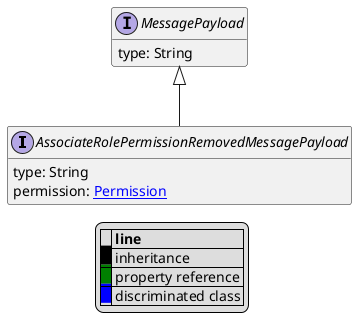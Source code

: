 @startuml

hide empty fields
hide empty methods
legend
|= |= line |
|<back:black>   </back>| inheritance |
|<back:green>   </back>| property reference |
|<back:blue>   </back>| discriminated class |
endlegend
interface AssociateRolePermissionRemovedMessagePayload [[AssociateRolePermissionRemovedMessagePayload.svg]] extends MessagePayload {
    type: String
    permission: [[Permission.svg Permission]]
}
interface MessagePayload [[MessagePayload.svg]]  {
    type: String
}





@enduml
